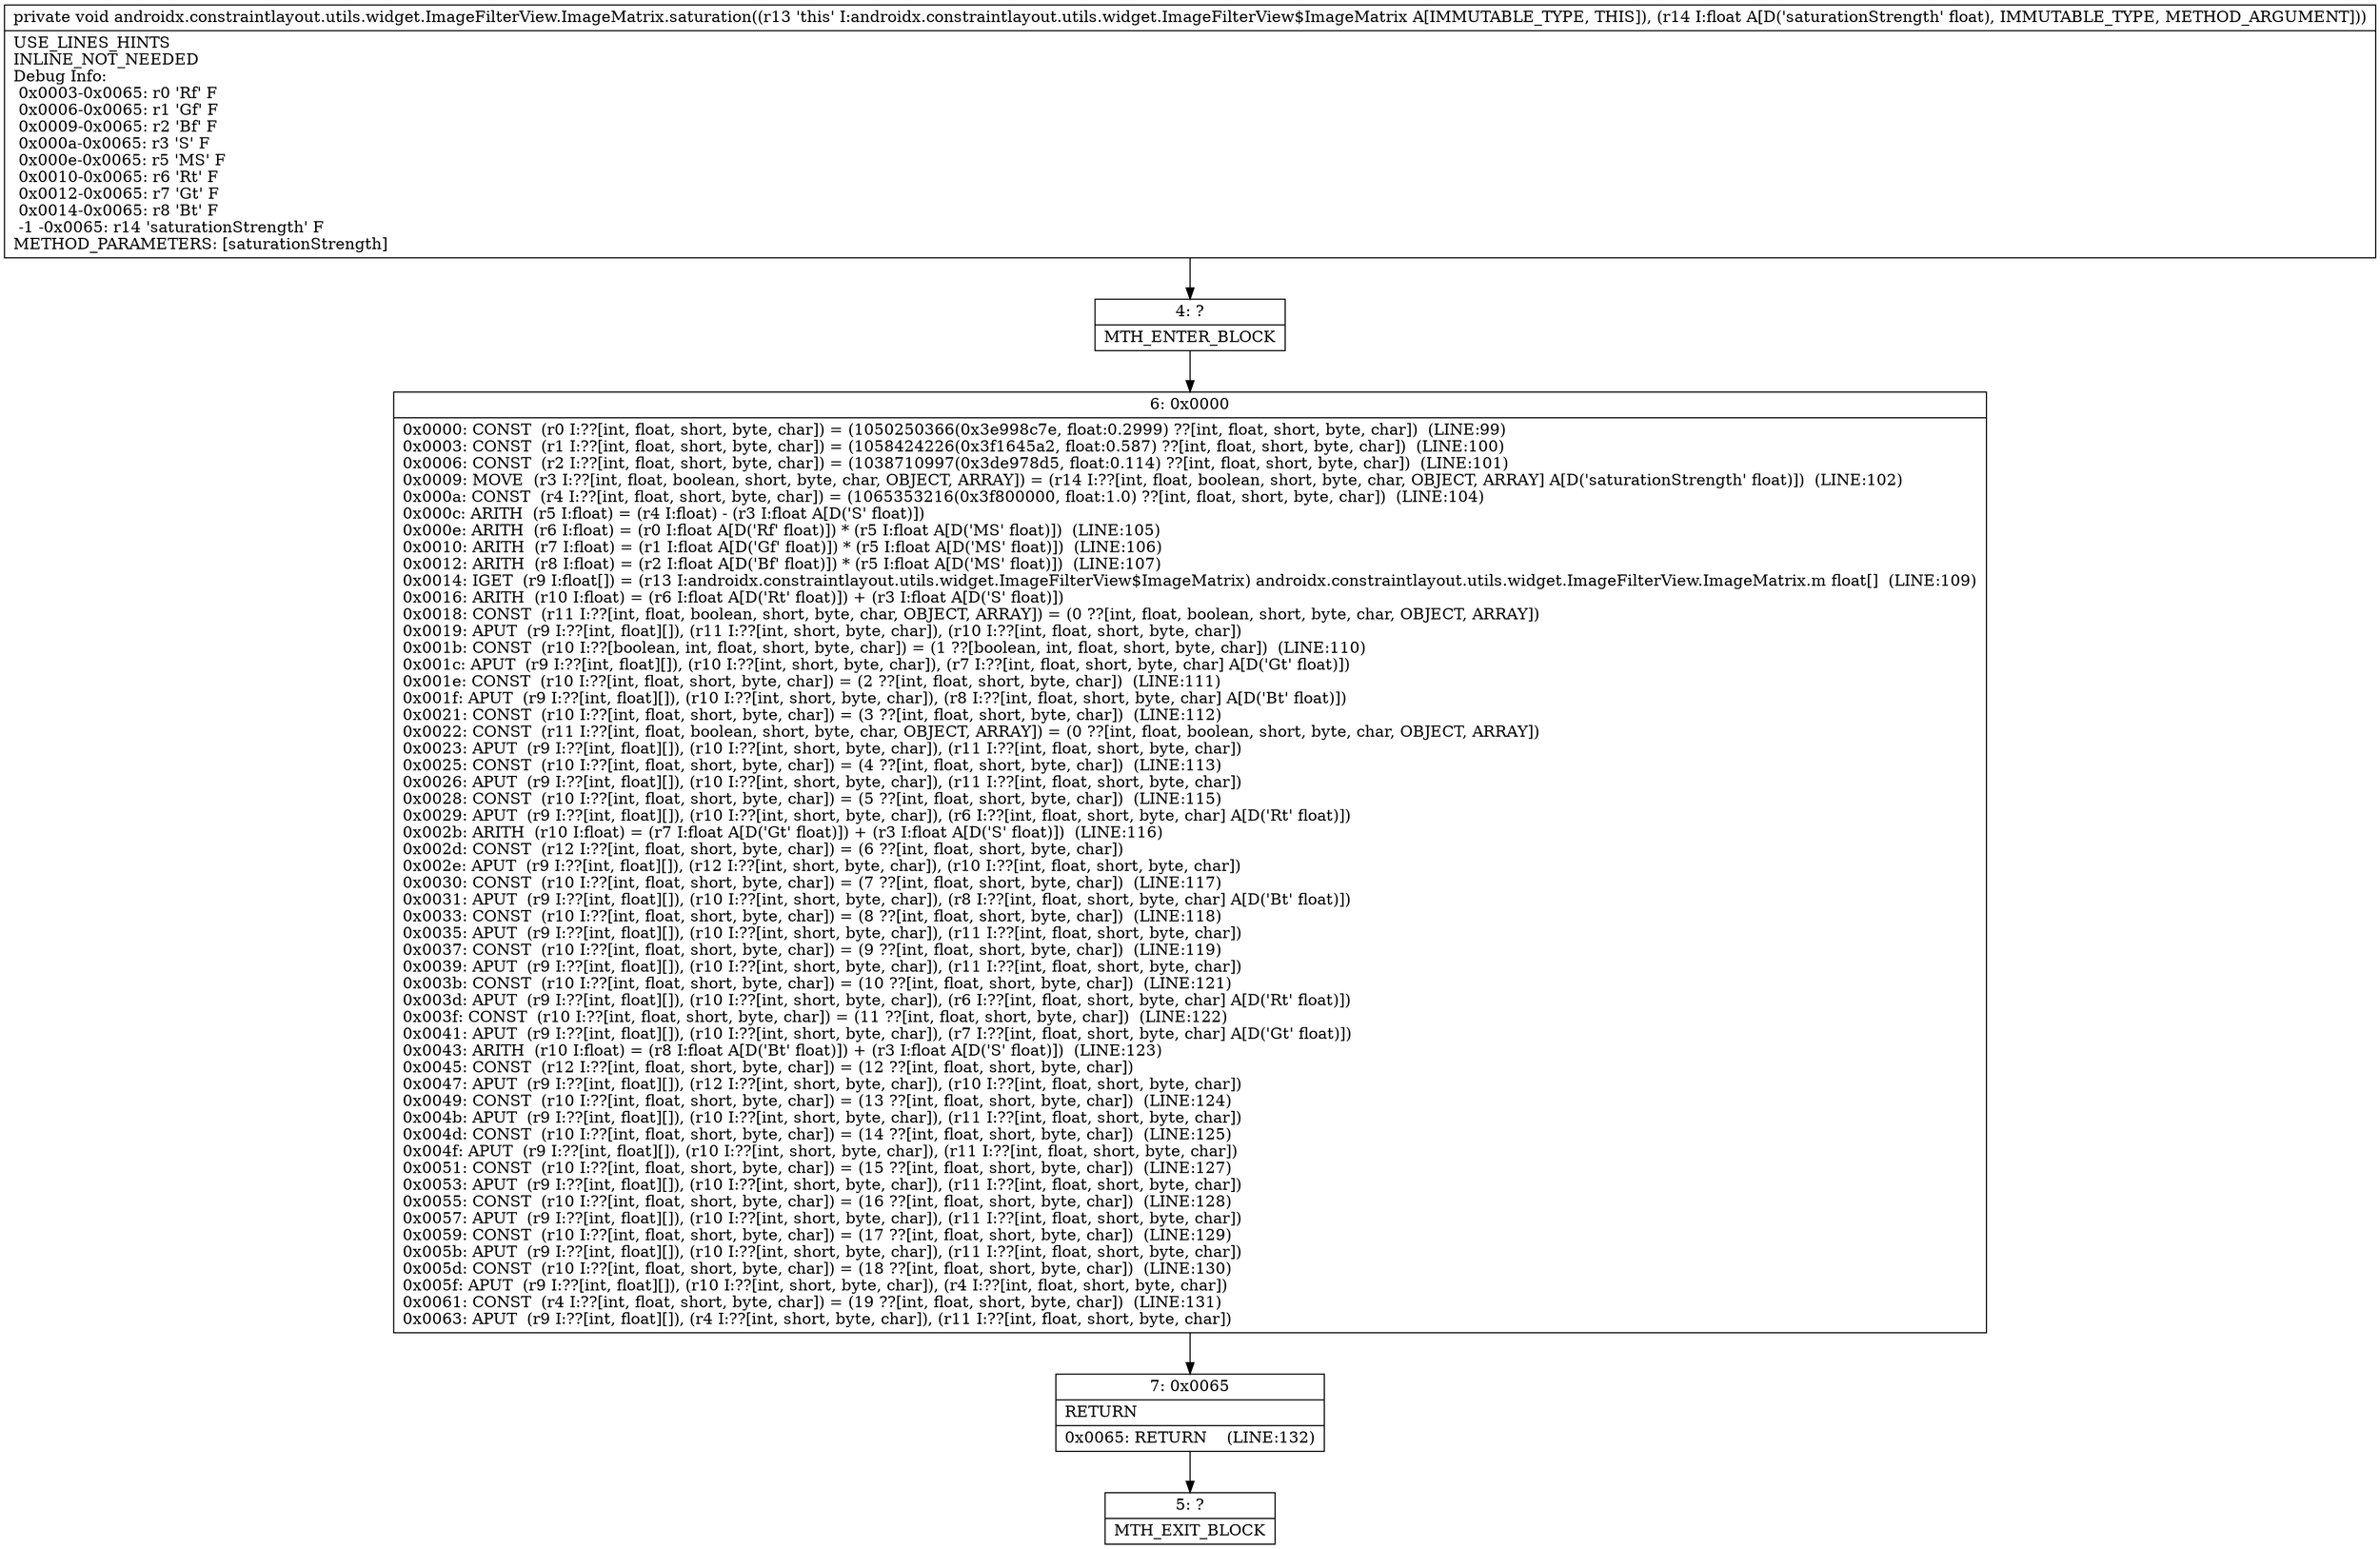 digraph "CFG forandroidx.constraintlayout.utils.widget.ImageFilterView.ImageMatrix.saturation(F)V" {
Node_4 [shape=record,label="{4\:\ ?|MTH_ENTER_BLOCK\l}"];
Node_6 [shape=record,label="{6\:\ 0x0000|0x0000: CONST  (r0 I:??[int, float, short, byte, char]) = (1050250366(0x3e998c7e, float:0.2999) ??[int, float, short, byte, char])  (LINE:99)\l0x0003: CONST  (r1 I:??[int, float, short, byte, char]) = (1058424226(0x3f1645a2, float:0.587) ??[int, float, short, byte, char])  (LINE:100)\l0x0006: CONST  (r2 I:??[int, float, short, byte, char]) = (1038710997(0x3de978d5, float:0.114) ??[int, float, short, byte, char])  (LINE:101)\l0x0009: MOVE  (r3 I:??[int, float, boolean, short, byte, char, OBJECT, ARRAY]) = (r14 I:??[int, float, boolean, short, byte, char, OBJECT, ARRAY] A[D('saturationStrength' float)])  (LINE:102)\l0x000a: CONST  (r4 I:??[int, float, short, byte, char]) = (1065353216(0x3f800000, float:1.0) ??[int, float, short, byte, char])  (LINE:104)\l0x000c: ARITH  (r5 I:float) = (r4 I:float) \- (r3 I:float A[D('S' float)]) \l0x000e: ARITH  (r6 I:float) = (r0 I:float A[D('Rf' float)]) * (r5 I:float A[D('MS' float)])  (LINE:105)\l0x0010: ARITH  (r7 I:float) = (r1 I:float A[D('Gf' float)]) * (r5 I:float A[D('MS' float)])  (LINE:106)\l0x0012: ARITH  (r8 I:float) = (r2 I:float A[D('Bf' float)]) * (r5 I:float A[D('MS' float)])  (LINE:107)\l0x0014: IGET  (r9 I:float[]) = (r13 I:androidx.constraintlayout.utils.widget.ImageFilterView$ImageMatrix) androidx.constraintlayout.utils.widget.ImageFilterView.ImageMatrix.m float[]  (LINE:109)\l0x0016: ARITH  (r10 I:float) = (r6 I:float A[D('Rt' float)]) + (r3 I:float A[D('S' float)]) \l0x0018: CONST  (r11 I:??[int, float, boolean, short, byte, char, OBJECT, ARRAY]) = (0 ??[int, float, boolean, short, byte, char, OBJECT, ARRAY]) \l0x0019: APUT  (r9 I:??[int, float][]), (r11 I:??[int, short, byte, char]), (r10 I:??[int, float, short, byte, char]) \l0x001b: CONST  (r10 I:??[boolean, int, float, short, byte, char]) = (1 ??[boolean, int, float, short, byte, char])  (LINE:110)\l0x001c: APUT  (r9 I:??[int, float][]), (r10 I:??[int, short, byte, char]), (r7 I:??[int, float, short, byte, char] A[D('Gt' float)]) \l0x001e: CONST  (r10 I:??[int, float, short, byte, char]) = (2 ??[int, float, short, byte, char])  (LINE:111)\l0x001f: APUT  (r9 I:??[int, float][]), (r10 I:??[int, short, byte, char]), (r8 I:??[int, float, short, byte, char] A[D('Bt' float)]) \l0x0021: CONST  (r10 I:??[int, float, short, byte, char]) = (3 ??[int, float, short, byte, char])  (LINE:112)\l0x0022: CONST  (r11 I:??[int, float, boolean, short, byte, char, OBJECT, ARRAY]) = (0 ??[int, float, boolean, short, byte, char, OBJECT, ARRAY]) \l0x0023: APUT  (r9 I:??[int, float][]), (r10 I:??[int, short, byte, char]), (r11 I:??[int, float, short, byte, char]) \l0x0025: CONST  (r10 I:??[int, float, short, byte, char]) = (4 ??[int, float, short, byte, char])  (LINE:113)\l0x0026: APUT  (r9 I:??[int, float][]), (r10 I:??[int, short, byte, char]), (r11 I:??[int, float, short, byte, char]) \l0x0028: CONST  (r10 I:??[int, float, short, byte, char]) = (5 ??[int, float, short, byte, char])  (LINE:115)\l0x0029: APUT  (r9 I:??[int, float][]), (r10 I:??[int, short, byte, char]), (r6 I:??[int, float, short, byte, char] A[D('Rt' float)]) \l0x002b: ARITH  (r10 I:float) = (r7 I:float A[D('Gt' float)]) + (r3 I:float A[D('S' float)])  (LINE:116)\l0x002d: CONST  (r12 I:??[int, float, short, byte, char]) = (6 ??[int, float, short, byte, char]) \l0x002e: APUT  (r9 I:??[int, float][]), (r12 I:??[int, short, byte, char]), (r10 I:??[int, float, short, byte, char]) \l0x0030: CONST  (r10 I:??[int, float, short, byte, char]) = (7 ??[int, float, short, byte, char])  (LINE:117)\l0x0031: APUT  (r9 I:??[int, float][]), (r10 I:??[int, short, byte, char]), (r8 I:??[int, float, short, byte, char] A[D('Bt' float)]) \l0x0033: CONST  (r10 I:??[int, float, short, byte, char]) = (8 ??[int, float, short, byte, char])  (LINE:118)\l0x0035: APUT  (r9 I:??[int, float][]), (r10 I:??[int, short, byte, char]), (r11 I:??[int, float, short, byte, char]) \l0x0037: CONST  (r10 I:??[int, float, short, byte, char]) = (9 ??[int, float, short, byte, char])  (LINE:119)\l0x0039: APUT  (r9 I:??[int, float][]), (r10 I:??[int, short, byte, char]), (r11 I:??[int, float, short, byte, char]) \l0x003b: CONST  (r10 I:??[int, float, short, byte, char]) = (10 ??[int, float, short, byte, char])  (LINE:121)\l0x003d: APUT  (r9 I:??[int, float][]), (r10 I:??[int, short, byte, char]), (r6 I:??[int, float, short, byte, char] A[D('Rt' float)]) \l0x003f: CONST  (r10 I:??[int, float, short, byte, char]) = (11 ??[int, float, short, byte, char])  (LINE:122)\l0x0041: APUT  (r9 I:??[int, float][]), (r10 I:??[int, short, byte, char]), (r7 I:??[int, float, short, byte, char] A[D('Gt' float)]) \l0x0043: ARITH  (r10 I:float) = (r8 I:float A[D('Bt' float)]) + (r3 I:float A[D('S' float)])  (LINE:123)\l0x0045: CONST  (r12 I:??[int, float, short, byte, char]) = (12 ??[int, float, short, byte, char]) \l0x0047: APUT  (r9 I:??[int, float][]), (r12 I:??[int, short, byte, char]), (r10 I:??[int, float, short, byte, char]) \l0x0049: CONST  (r10 I:??[int, float, short, byte, char]) = (13 ??[int, float, short, byte, char])  (LINE:124)\l0x004b: APUT  (r9 I:??[int, float][]), (r10 I:??[int, short, byte, char]), (r11 I:??[int, float, short, byte, char]) \l0x004d: CONST  (r10 I:??[int, float, short, byte, char]) = (14 ??[int, float, short, byte, char])  (LINE:125)\l0x004f: APUT  (r9 I:??[int, float][]), (r10 I:??[int, short, byte, char]), (r11 I:??[int, float, short, byte, char]) \l0x0051: CONST  (r10 I:??[int, float, short, byte, char]) = (15 ??[int, float, short, byte, char])  (LINE:127)\l0x0053: APUT  (r9 I:??[int, float][]), (r10 I:??[int, short, byte, char]), (r11 I:??[int, float, short, byte, char]) \l0x0055: CONST  (r10 I:??[int, float, short, byte, char]) = (16 ??[int, float, short, byte, char])  (LINE:128)\l0x0057: APUT  (r9 I:??[int, float][]), (r10 I:??[int, short, byte, char]), (r11 I:??[int, float, short, byte, char]) \l0x0059: CONST  (r10 I:??[int, float, short, byte, char]) = (17 ??[int, float, short, byte, char])  (LINE:129)\l0x005b: APUT  (r9 I:??[int, float][]), (r10 I:??[int, short, byte, char]), (r11 I:??[int, float, short, byte, char]) \l0x005d: CONST  (r10 I:??[int, float, short, byte, char]) = (18 ??[int, float, short, byte, char])  (LINE:130)\l0x005f: APUT  (r9 I:??[int, float][]), (r10 I:??[int, short, byte, char]), (r4 I:??[int, float, short, byte, char]) \l0x0061: CONST  (r4 I:??[int, float, short, byte, char]) = (19 ??[int, float, short, byte, char])  (LINE:131)\l0x0063: APUT  (r9 I:??[int, float][]), (r4 I:??[int, short, byte, char]), (r11 I:??[int, float, short, byte, char]) \l}"];
Node_7 [shape=record,label="{7\:\ 0x0065|RETURN\l|0x0065: RETURN    (LINE:132)\l}"];
Node_5 [shape=record,label="{5\:\ ?|MTH_EXIT_BLOCK\l}"];
MethodNode[shape=record,label="{private void androidx.constraintlayout.utils.widget.ImageFilterView.ImageMatrix.saturation((r13 'this' I:androidx.constraintlayout.utils.widget.ImageFilterView$ImageMatrix A[IMMUTABLE_TYPE, THIS]), (r14 I:float A[D('saturationStrength' float), IMMUTABLE_TYPE, METHOD_ARGUMENT]))  | USE_LINES_HINTS\lINLINE_NOT_NEEDED\lDebug Info:\l  0x0003\-0x0065: r0 'Rf' F\l  0x0006\-0x0065: r1 'Gf' F\l  0x0009\-0x0065: r2 'Bf' F\l  0x000a\-0x0065: r3 'S' F\l  0x000e\-0x0065: r5 'MS' F\l  0x0010\-0x0065: r6 'Rt' F\l  0x0012\-0x0065: r7 'Gt' F\l  0x0014\-0x0065: r8 'Bt' F\l  \-1 \-0x0065: r14 'saturationStrength' F\lMETHOD_PARAMETERS: [saturationStrength]\l}"];
MethodNode -> Node_4;Node_4 -> Node_6;
Node_6 -> Node_7;
Node_7 -> Node_5;
}


